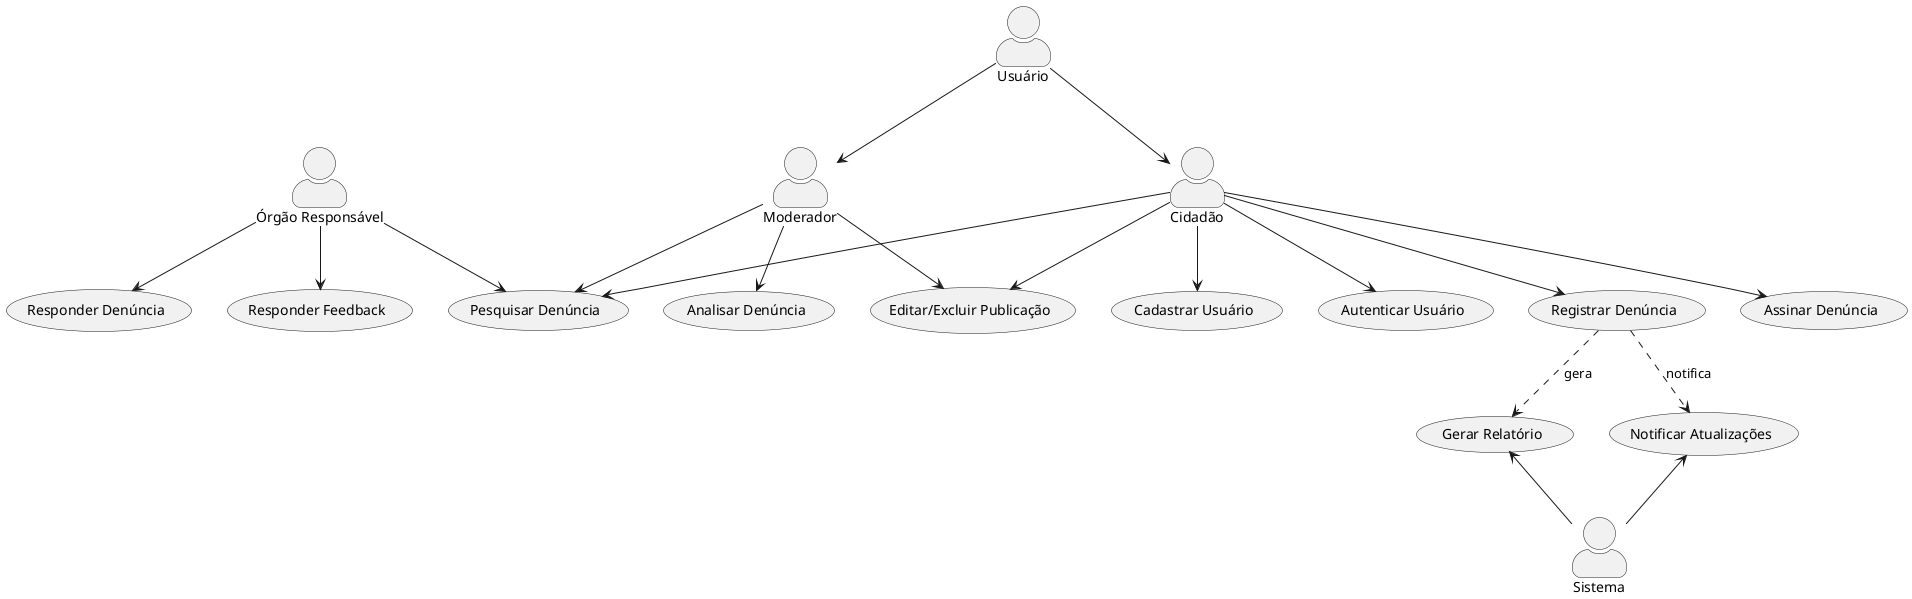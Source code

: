 @startuml

skinparam actorStyle awesome

actor "Usuário" as U
actor "Órgão Responsável" as O
actor "Sistema" as S
actor "Moderador" as M
actor "Cidadão" as C

U --> C
U --> M

C --> (Cadastrar Usuário)
C --> (Autenticar Usuário)
C --> (Registrar Denúncia)
C --> (Assinar Denúncia)
C --> (Pesquisar Denúncia)
C --> (Editar/Excluir Publicação)

M --> (Pesquisar Denúncia)
M --> (Editar/Excluir Publicação)
M --> (Analisar Denúncia)

S -up-> (Notificar Atualizações)
S -up-> (Gerar Relatório)


O --> (Responder Denúncia)
O --> (Responder Feedback)
O --> (Pesquisar Denúncia)

(Registrar Denúncia) .down.> (Gerar Relatório) : gera
(Registrar Denúncia) .down.> (Notificar Atualizações) : notifica

@enduml
